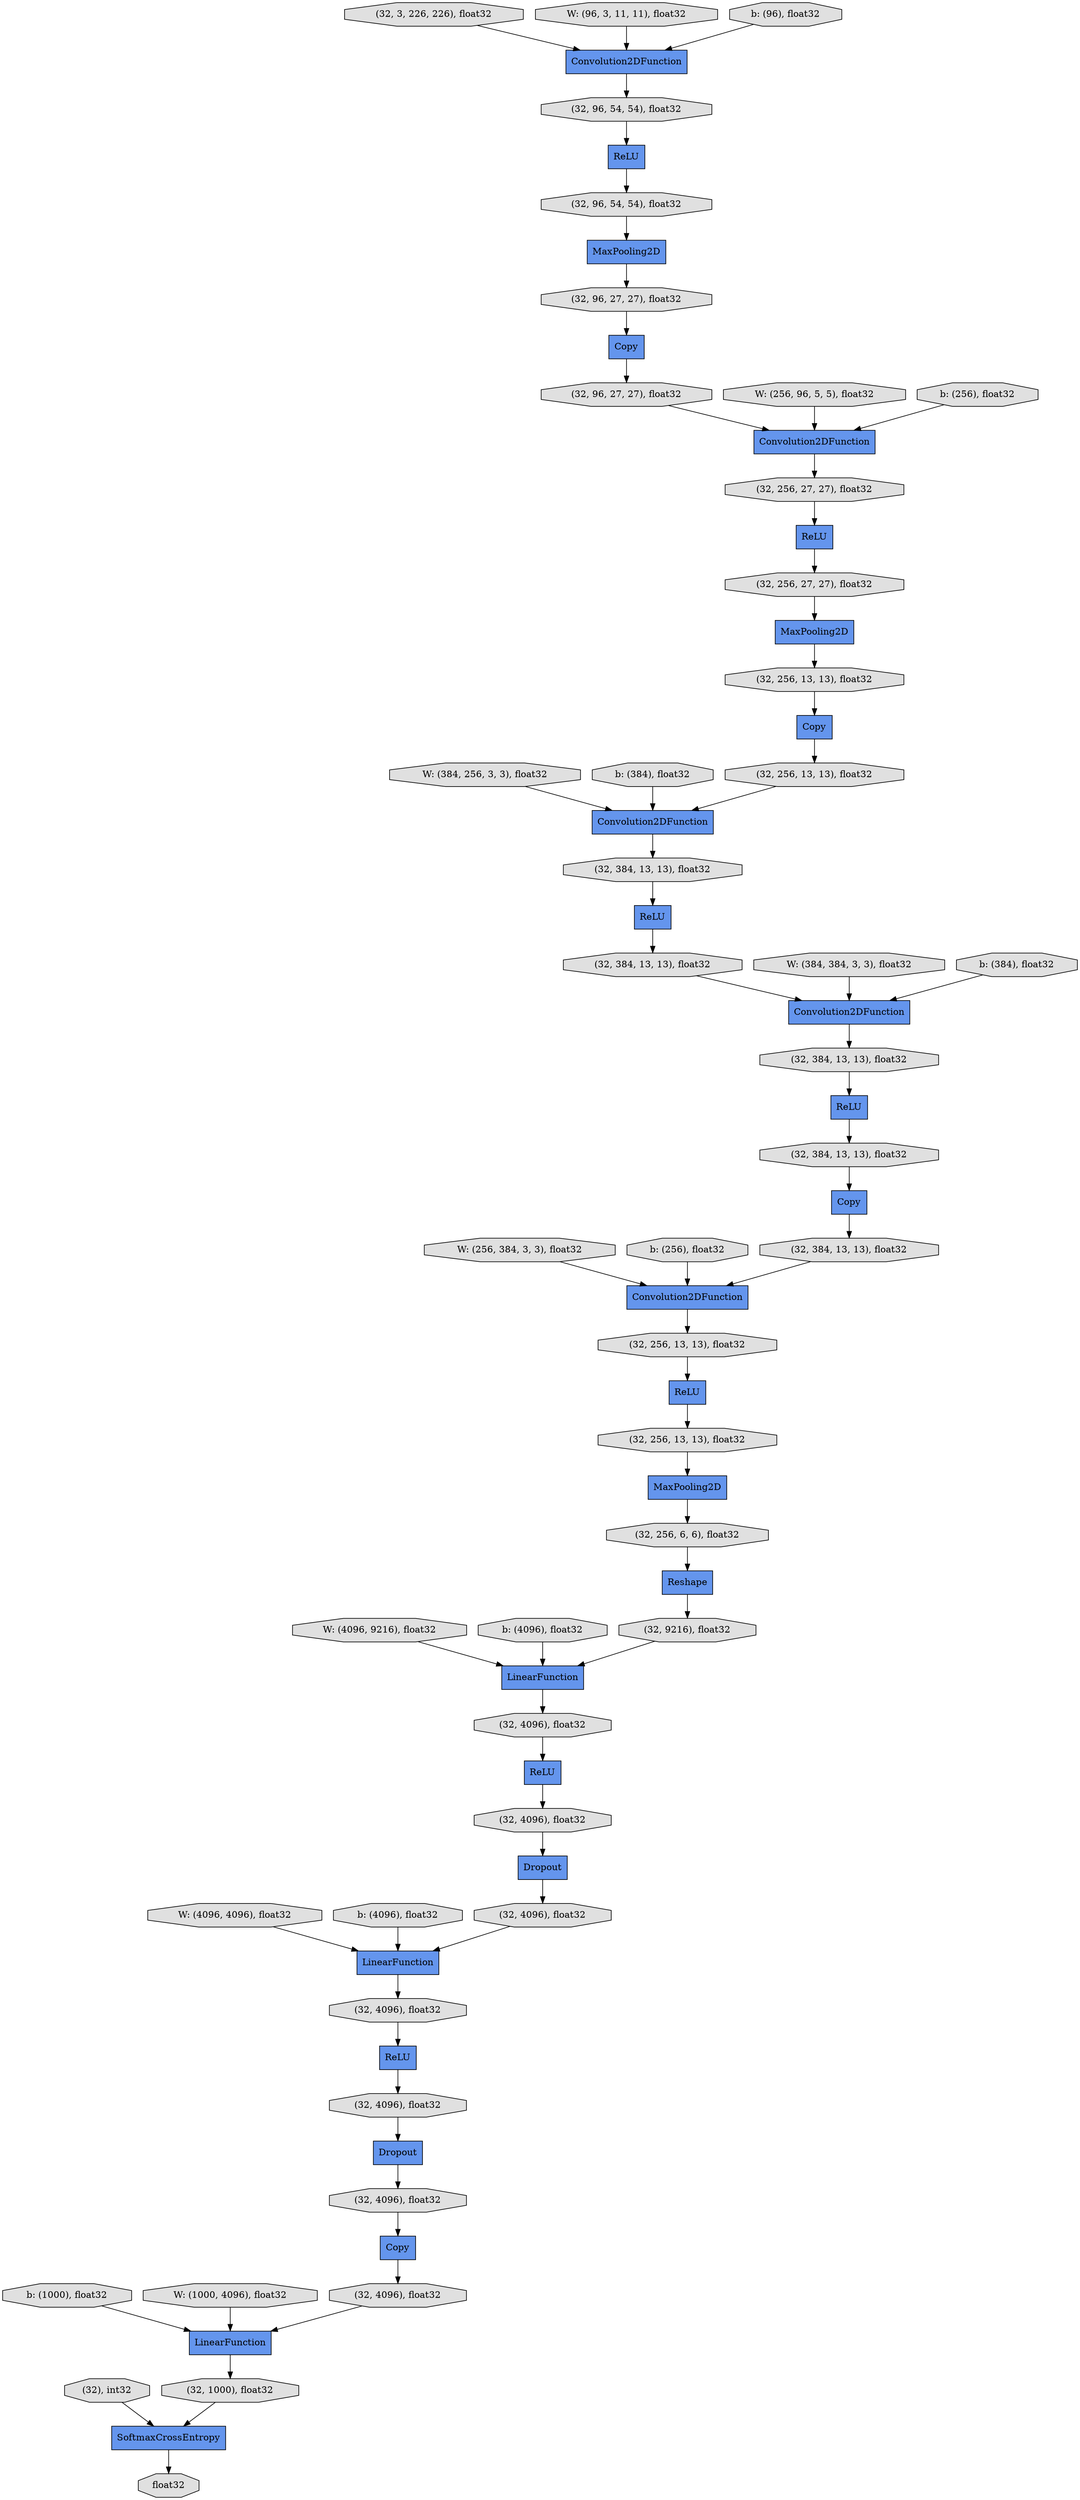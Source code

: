 digraph graphname{rankdir=TB;47530453174288 [label="Convolution2DFunction",shape="record",fillcolor="#6495ED",style="filled"];47530453174352 [label="Convolution2DFunction",shape="record",fillcolor="#6495ED",style="filled"];47530453110864 [label="ReLU",shape="record",fillcolor="#6495ED",style="filled"];47530455996560 [label="(32, 1000), float32",shape="octagon",fillcolor="#E0E0E0",style="filled"];47530455994512 [label="LinearFunction",shape="record",fillcolor="#6495ED",style="filled"];47530455994576 [label="Dropout",shape="record",fillcolor="#6495ED",style="filled"];47530455994640 [label="(32, 9216), float32",shape="octagon",fillcolor="#E0E0E0",style="filled"];47530453172496 [label="(32, 96, 54, 54), float32",shape="octagon",fillcolor="#E0E0E0",style="filled"];47530453174608 [label="(32, 384, 13, 13), float32",shape="octagon",fillcolor="#E0E0E0",style="filled"];47527770909008 [label="Copy",shape="record",fillcolor="#6495ED",style="filled"];47527770913168 [label="W: (256, 384, 3, 3), float32",shape="octagon",fillcolor="#E0E0E0",style="filled"];47530453143952 [label="Convolution2DFunction",shape="record",fillcolor="#6495ED",style="filled"];47530453172624 [label="(32, 3, 226, 226), float32",shape="octagon",fillcolor="#E0E0E0",style="filled"];47527763724688 [label="W: (96, 3, 11, 11), float32",shape="octagon",fillcolor="#E0E0E0",style="filled"];47530455994832 [label="(32, 4096), float32",shape="octagon",fillcolor="#E0E0E0",style="filled"];47530453174736 [label="(32, 384, 13, 13), float32",shape="octagon",fillcolor="#E0E0E0",style="filled"];47527770909072 [label="b: (96), float32",shape="octagon",fillcolor="#E0E0E0",style="filled"];47530455996944 [label="(32), int32",shape="octagon",fillcolor="#E0E0E0",style="filled"];47527770911248 [label="W: (384, 256, 3, 3), float32",shape="octagon",fillcolor="#E0E0E0",style="filled"];47530453174864 [label="MaxPooling2D",shape="record",fillcolor="#6495ED",style="filled"];47530453172816 [label="(32, 96, 54, 54), float32",shape="octagon",fillcolor="#E0E0E0",style="filled"];47530453064272 [label="ReLU",shape="record",fillcolor="#6495ED",style="filled"];47530453174928 [label="Copy",shape="record",fillcolor="#6495ED",style="filled"];47527770915536 [label="W: (4096, 4096), float32",shape="octagon",fillcolor="#E0E0E0",style="filled"];47530453174992 [label="(32, 384, 13, 13), float32",shape="octagon",fillcolor="#E0E0E0",style="filled"];47530453172944 [label="MaxPooling2D",shape="record",fillcolor="#6495ED",style="filled"];47530455997200 [label="float32",shape="octagon",fillcolor="#E0E0E0",style="filled"];47530455995152 [label="(32, 4096), float32",shape="octagon",fillcolor="#E0E0E0",style="filled"];47530453173008 [label="(32, 96, 27, 27), float32",shape="octagon",fillcolor="#E0E0E0",style="filled"];47530453064528 [label="SoftmaxCrossEntropy",shape="record",fillcolor="#6495ED",style="filled"];47527770913616 [label="b: (256), float32",shape="octagon",fillcolor="#E0E0E0",style="filled"];47527770911632 [label="b: (384), float32",shape="octagon",fillcolor="#E0E0E0",style="filled"];47530453173200 [label="(32, 96, 27, 27), float32",shape="octagon",fillcolor="#E0E0E0",style="filled"];47527771005968 [label="b: (1000), float32",shape="octagon",fillcolor="#E0E0E0",style="filled"];47530455995408 [label="(32, 4096), float32",shape="octagon",fillcolor="#E0E0E0",style="filled"];47530453175312 [label="ReLU",shape="record",fillcolor="#6495ED",style="filled"];47530453175376 [label="(32, 384, 13, 13), float32",shape="octagon",fillcolor="#E0E0E0",style="filled"];47530453173328 [label="Convolution2DFunction",shape="record",fillcolor="#6495ED",style="filled"];47530453175440 [label="(32, 384, 13, 13), float32",shape="octagon",fillcolor="#E0E0E0",style="filled"];47527770916048 [label="b: (4096), float32",shape="octagon",fillcolor="#E0E0E0",style="filled"];47530453175568 [label="Convolution2DFunction",shape="record",fillcolor="#6495ED",style="filled"];47530455995728 [label="(32, 4096), float32",shape="octagon",fillcolor="#E0E0E0",style="filled"];47530453173584 [label="(32, 256, 27, 27), float32",shape="octagon",fillcolor="#E0E0E0",style="filled"];47530453175696 [label="LinearFunction",shape="record",fillcolor="#6495ED",style="filled"];47530455995856 [label="Copy",shape="record",fillcolor="#6495ED",style="filled"];47527770914256 [label="W: (4096, 9216), float32",shape="octagon",fillcolor="#E0E0E0",style="filled"];47527770914704 [label="b: (4096), float32",shape="octagon",fillcolor="#E0E0E0",style="filled"];47527770912208 [label="W: (384, 384, 3, 3), float32",shape="octagon",fillcolor="#E0E0E0",style="filled"];47530455995920 [label="(32, 4096), float32",shape="octagon",fillcolor="#E0E0E0",style="filled"];47530453175824 [label="(32, 256, 13, 13), float32",shape="octagon",fillcolor="#E0E0E0",style="filled"];47530453174160 [label="(32, 256, 13, 13), float32",shape="octagon",fillcolor="#E0E0E0",style="filled"];47530453173712 [label="(32, 256, 27, 27), float32",shape="octagon",fillcolor="#E0E0E0",style="filled"];47530453176208 [label="(32, 256, 6, 6), float32",shape="octagon",fillcolor="#E0E0E0",style="filled"];47530453173840 [label="ReLU",shape="record",fillcolor="#6495ED",style="filled"];47527770910288 [label="W: (256, 96, 5, 5), float32",shape="octagon",fillcolor="#E0E0E0",style="filled"];47530453147216 [label="MaxPooling2D",shape="record",fillcolor="#6495ED",style="filled"];47530455996048 [label="(32, 4096), float32",shape="octagon",fillcolor="#E0E0E0",style="filled"];47530453175952 [label="(32, 256, 13, 13), float32",shape="octagon",fillcolor="#E0E0E0",style="filled"];47530453173904 [label="Copy",shape="record",fillcolor="#6495ED",style="filled"];47527770916560 [label="W: (1000, 4096), float32",shape="octagon",fillcolor="#E0E0E0",style="filled"];47530453176080 [label="Reshape",shape="record",fillcolor="#6495ED",style="filled"];47530453174032 [label="ReLU",shape="record",fillcolor="#6495ED",style="filled"];47527770910480 [label="b: (256), float32",shape="octagon",fillcolor="#E0E0E0",style="filled"];47530455996240 [label="(32, 4096), float32",shape="octagon",fillcolor="#E0E0E0",style="filled"];47530453176144 [label="ReLU",shape="record",fillcolor="#6495ED",style="filled"];47527770912592 [label="b: (384), float32",shape="octagon",fillcolor="#E0E0E0",style="filled"];47530453174224 [label="(32, 256, 13, 13), float32",shape="octagon",fillcolor="#E0E0E0",style="filled"];47530455996304 [label="LinearFunction",shape="record",fillcolor="#6495ED",style="filled"];47530453176272 [label="Dropout",shape="record",fillcolor="#6495ED",style="filled"];47527763787728 [label="ReLU",shape="record",fillcolor="#6495ED",style="filled"];47530453175696 -> 47530455994832;47527771005968 -> 47530455996304;47530455995152 -> 47530453176272;47527770912592 -> 47530453174288;47530455995728 -> 47527763787728;47527770909008 -> 47530453173200;47530453176272 -> 47530455995408;47530453173904 -> 47530453174224;47530453173008 -> 47527770909008;47530455995408 -> 47530455994512;47530453110864 -> 47530453173584;47527770915536 -> 47530455994512;47530453175312 -> 47530453175824;47530453175376 -> 47530453174928;47530453172496 -> 47530453064272;47530453176208 -> 47530453176080;47530453175952 -> 47530453175312;47527770913168 -> 47530453175568;47530453172816 -> 47530453147216;47527770916560 -> 47530455996304;47530455995920 -> 47530455994576;47530453174288 -> 47530453174992;47530453174608 -> 47530453174288;47530455995856 -> 47530455996240;47530453174992 -> 47530453173840;47527770911632 -> 47530453174352;47530455996048 -> 47530455995856;47527763787728 -> 47530455995920;47530453174864 -> 47530453176208;47530453175824 -> 47530453174864;47530453175440 -> 47530453175568;47527770912208 -> 47530453174288;47527770916048 -> 47530455994512;47530453176144 -> 47530455995152;47530453174352 -> 47530453174736;47530453174160 -> 47530453173904;47530453173712 -> 47530453110864;47530453173328 -> 47530453173712;47530455996944 -> 47530453064528;47530453175568 -> 47530453175952;47530453173840 -> 47530453175376;47527770910288 -> 47530453173328;47530455996560 -> 47530453064528;47530453147216 -> 47530453173008;47530453174928 -> 47530453175440;47530453172624 -> 47530453143952;47527763724688 -> 47530453143952;47527770909072 -> 47530453143952;47530453174032 -> 47530453174608;47527770911248 -> 47530453174352;47530455994640 -> 47530453175696;47530455994576 -> 47530455996048;47527770914256 -> 47530453175696;47527770913616 -> 47530453175568;47530455996304 -> 47530455996560;47530453176080 -> 47530455994640;47530453174224 -> 47530453174352;47530453173200 -> 47530453173328;47530455996240 -> 47530455996304;47530453174736 -> 47530453174032;47527770910480 -> 47530453173328;47530453064272 -> 47530453172816;47530453143952 -> 47530453172496;47530455994512 -> 47530455995728;47530453172944 -> 47530453174160;47530455994832 -> 47530453176144;47527770914704 -> 47530453175696;47530453064528 -> 47530455997200;47530453173584 -> 47530453172944;}
